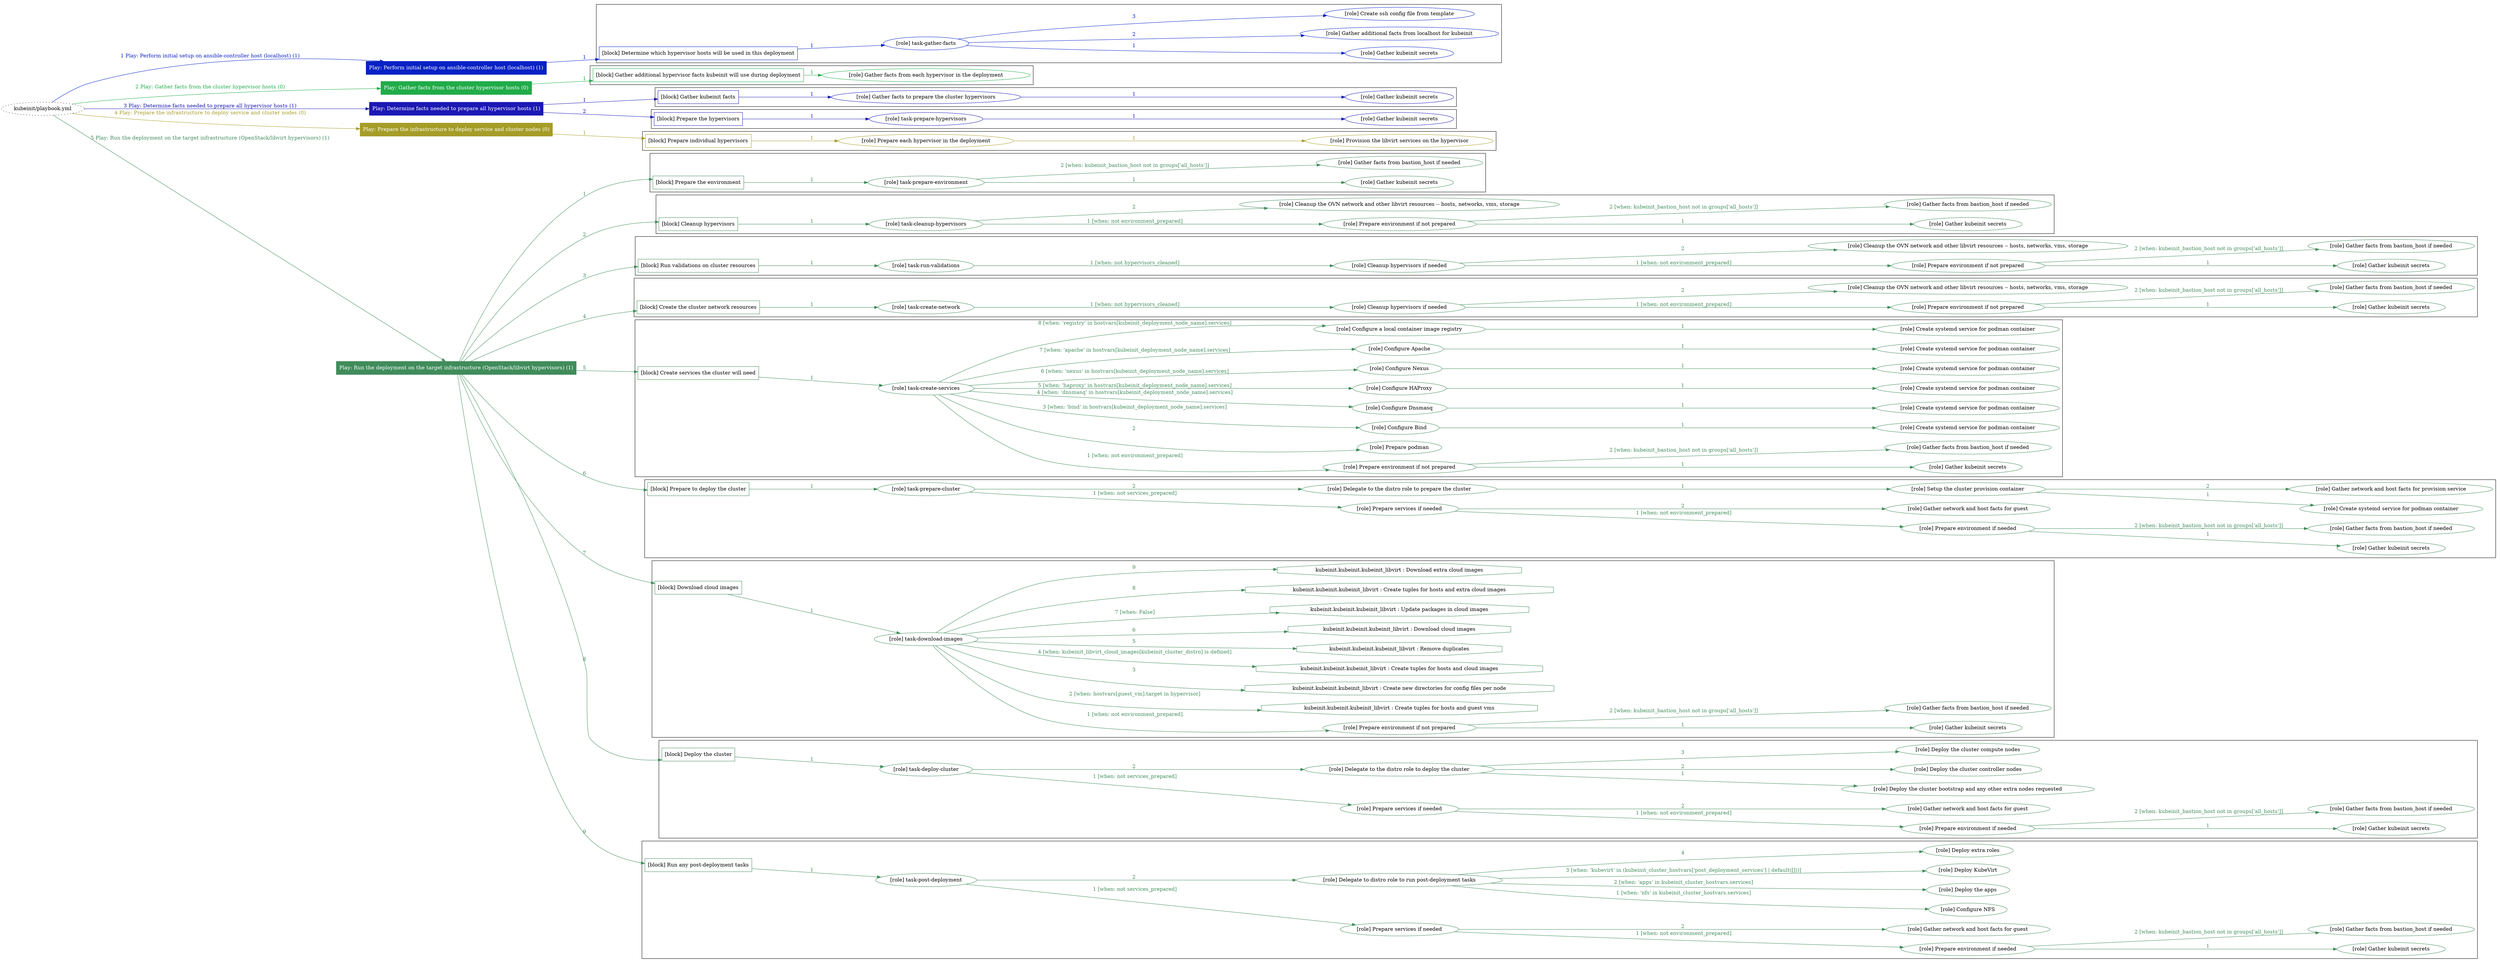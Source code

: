 digraph {
	graph [concentrate=true ordering=in rankdir=LR ratio=fill]
	edge [esep=5 sep=10]
	"kubeinit/playbook.yml" [URL="/home/runner/work/kubeinit/kubeinit/kubeinit/playbook.yml" id=playbook_4847950f style=dotted]
	"kubeinit/playbook.yml" -> play_1b514449 [label="1 Play: Perform initial setup on ansible-controller host (localhost) (1)" color="#0721c5" fontcolor="#0721c5" id=edge_play_1b514449 labeltooltip="1 Play: Perform initial setup on ansible-controller host (localhost) (1)" tooltip="1 Play: Perform initial setup on ansible-controller host (localhost) (1)"]
	subgraph "Play: Perform initial setup on ansible-controller host (localhost) (1)" {
		play_1b514449 [label="Play: Perform initial setup on ansible-controller host (localhost) (1)" URL="/home/runner/work/kubeinit/kubeinit/kubeinit/playbook.yml" color="#0721c5" fontcolor="#ffffff" id=play_1b514449 shape=box style=filled tooltip=localhost]
		play_1b514449 -> block_94277a71 [label=1 color="#0721c5" fontcolor="#0721c5" id=edge_block_94277a71 labeltooltip=1 tooltip=1]
		subgraph cluster_block_94277a71 {
			block_94277a71 [label="[block] Determine which hypervisor hosts will be used in this deployment" URL="/home/runner/work/kubeinit/kubeinit/kubeinit/playbook.yml" color="#0721c5" id=block_94277a71 labeltooltip="Determine which hypervisor hosts will be used in this deployment" shape=box tooltip="Determine which hypervisor hosts will be used in this deployment"]
			block_94277a71 -> role_e77bbbf2 [label="1 " color="#0721c5" fontcolor="#0721c5" id=edge_role_e77bbbf2 labeltooltip="1 " tooltip="1 "]
			subgraph "task-gather-facts" {
				role_e77bbbf2 [label="[role] task-gather-facts" URL="/home/runner/work/kubeinit/kubeinit/kubeinit/playbook.yml" color="#0721c5" id=role_e77bbbf2 tooltip="task-gather-facts"]
				role_e77bbbf2 -> role_53dfa621 [label="1 " color="#0721c5" fontcolor="#0721c5" id=edge_role_53dfa621 labeltooltip="1 " tooltip="1 "]
				subgraph "Gather kubeinit secrets" {
					role_53dfa621 [label="[role] Gather kubeinit secrets" URL="/home/runner/.ansible/collections/ansible_collections/kubeinit/kubeinit/roles/kubeinit_prepare/tasks/build_hypervisors_group.yml" color="#0721c5" id=role_53dfa621 tooltip="Gather kubeinit secrets"]
				}
				role_e77bbbf2 -> role_03dcdb4e [label="2 " color="#0721c5" fontcolor="#0721c5" id=edge_role_03dcdb4e labeltooltip="2 " tooltip="2 "]
				subgraph "Gather additional facts from localhost for kubeinit" {
					role_03dcdb4e [label="[role] Gather additional facts from localhost for kubeinit" URL="/home/runner/.ansible/collections/ansible_collections/kubeinit/kubeinit/roles/kubeinit_prepare/tasks/build_hypervisors_group.yml" color="#0721c5" id=role_03dcdb4e tooltip="Gather additional facts from localhost for kubeinit"]
				}
				role_e77bbbf2 -> role_055cee79 [label="3 " color="#0721c5" fontcolor="#0721c5" id=edge_role_055cee79 labeltooltip="3 " tooltip="3 "]
				subgraph "Create ssh config file from template" {
					role_055cee79 [label="[role] Create ssh config file from template" URL="/home/runner/.ansible/collections/ansible_collections/kubeinit/kubeinit/roles/kubeinit_prepare/tasks/build_hypervisors_group.yml" color="#0721c5" id=role_055cee79 tooltip="Create ssh config file from template"]
				}
			}
		}
	}
	"kubeinit/playbook.yml" -> play_bca71220 [label="2 Play: Gather facts from the cluster hypervisor hosts (0)" color="#20ac49" fontcolor="#20ac49" id=edge_play_bca71220 labeltooltip="2 Play: Gather facts from the cluster hypervisor hosts (0)" tooltip="2 Play: Gather facts from the cluster hypervisor hosts (0)"]
	subgraph "Play: Gather facts from the cluster hypervisor hosts (0)" {
		play_bca71220 [label="Play: Gather facts from the cluster hypervisor hosts (0)" URL="/home/runner/work/kubeinit/kubeinit/kubeinit/playbook.yml" color="#20ac49" fontcolor="#ffffff" id=play_bca71220 shape=box style=filled tooltip="Play: Gather facts from the cluster hypervisor hosts (0)"]
		play_bca71220 -> block_2f821c3a [label=1 color="#20ac49" fontcolor="#20ac49" id=edge_block_2f821c3a labeltooltip=1 tooltip=1]
		subgraph cluster_block_2f821c3a {
			block_2f821c3a [label="[block] Gather additional hypervisor facts kubeinit will use during deployment" URL="/home/runner/work/kubeinit/kubeinit/kubeinit/playbook.yml" color="#20ac49" id=block_2f821c3a labeltooltip="Gather additional hypervisor facts kubeinit will use during deployment" shape=box tooltip="Gather additional hypervisor facts kubeinit will use during deployment"]
			block_2f821c3a -> role_9b3830eb [label="1 " color="#20ac49" fontcolor="#20ac49" id=edge_role_9b3830eb labeltooltip="1 " tooltip="1 "]
			subgraph "Gather facts from each hypervisor in the deployment" {
				role_9b3830eb [label="[role] Gather facts from each hypervisor in the deployment" URL="/home/runner/work/kubeinit/kubeinit/kubeinit/playbook.yml" color="#20ac49" id=role_9b3830eb tooltip="Gather facts from each hypervisor in the deployment"]
			}
		}
	}
	"kubeinit/playbook.yml" -> play_b9cc1751 [label="3 Play: Determine facts needed to prepare all hypervisor hosts (1)" color="#1b18b4" fontcolor="#1b18b4" id=edge_play_b9cc1751 labeltooltip="3 Play: Determine facts needed to prepare all hypervisor hosts (1)" tooltip="3 Play: Determine facts needed to prepare all hypervisor hosts (1)"]
	subgraph "Play: Determine facts needed to prepare all hypervisor hosts (1)" {
		play_b9cc1751 [label="Play: Determine facts needed to prepare all hypervisor hosts (1)" URL="/home/runner/work/kubeinit/kubeinit/kubeinit/playbook.yml" color="#1b18b4" fontcolor="#ffffff" id=play_b9cc1751 shape=box style=filled tooltip=localhost]
		play_b9cc1751 -> block_1ff20d59 [label=1 color="#1b18b4" fontcolor="#1b18b4" id=edge_block_1ff20d59 labeltooltip=1 tooltip=1]
		subgraph cluster_block_1ff20d59 {
			block_1ff20d59 [label="[block] Gather kubeinit facts" URL="/home/runner/work/kubeinit/kubeinit/kubeinit/playbook.yml" color="#1b18b4" id=block_1ff20d59 labeltooltip="Gather kubeinit facts" shape=box tooltip="Gather kubeinit facts"]
			block_1ff20d59 -> role_a9ddca6a [label="1 " color="#1b18b4" fontcolor="#1b18b4" id=edge_role_a9ddca6a labeltooltip="1 " tooltip="1 "]
			subgraph "Gather facts to prepare the cluster hypervisors" {
				role_a9ddca6a [label="[role] Gather facts to prepare the cluster hypervisors" URL="/home/runner/work/kubeinit/kubeinit/kubeinit/playbook.yml" color="#1b18b4" id=role_a9ddca6a tooltip="Gather facts to prepare the cluster hypervisors"]
				role_a9ddca6a -> role_7a9f299b [label="1 " color="#1b18b4" fontcolor="#1b18b4" id=edge_role_7a9f299b labeltooltip="1 " tooltip="1 "]
				subgraph "Gather kubeinit secrets" {
					role_7a9f299b [label="[role] Gather kubeinit secrets" URL="/home/runner/.ansible/collections/ansible_collections/kubeinit/kubeinit/roles/kubeinit_prepare/tasks/gather_kubeinit_facts.yml" color="#1b18b4" id=role_7a9f299b tooltip="Gather kubeinit secrets"]
				}
			}
		}
		play_b9cc1751 -> block_620ea5ed [label=2 color="#1b18b4" fontcolor="#1b18b4" id=edge_block_620ea5ed labeltooltip=2 tooltip=2]
		subgraph cluster_block_620ea5ed {
			block_620ea5ed [label="[block] Prepare the hypervisors" URL="/home/runner/work/kubeinit/kubeinit/kubeinit/playbook.yml" color="#1b18b4" id=block_620ea5ed labeltooltip="Prepare the hypervisors" shape=box tooltip="Prepare the hypervisors"]
			block_620ea5ed -> role_f6b89ace [label="1 " color="#1b18b4" fontcolor="#1b18b4" id=edge_role_f6b89ace labeltooltip="1 " tooltip="1 "]
			subgraph "task-prepare-hypervisors" {
				role_f6b89ace [label="[role] task-prepare-hypervisors" URL="/home/runner/work/kubeinit/kubeinit/kubeinit/playbook.yml" color="#1b18b4" id=role_f6b89ace tooltip="task-prepare-hypervisors"]
				role_f6b89ace -> role_5ccc8109 [label="1 " color="#1b18b4" fontcolor="#1b18b4" id=edge_role_5ccc8109 labeltooltip="1 " tooltip="1 "]
				subgraph "Gather kubeinit secrets" {
					role_5ccc8109 [label="[role] Gather kubeinit secrets" URL="/home/runner/.ansible/collections/ansible_collections/kubeinit/kubeinit/roles/kubeinit_prepare/tasks/gather_kubeinit_facts.yml" color="#1b18b4" id=role_5ccc8109 tooltip="Gather kubeinit secrets"]
				}
			}
		}
	}
	"kubeinit/playbook.yml" -> play_e698c3d1 [label="4 Play: Prepare the infrastructure to deploy service and cluster nodes (0)" color="#a59d27" fontcolor="#a59d27" id=edge_play_e698c3d1 labeltooltip="4 Play: Prepare the infrastructure to deploy service and cluster nodes (0)" tooltip="4 Play: Prepare the infrastructure to deploy service and cluster nodes (0)"]
	subgraph "Play: Prepare the infrastructure to deploy service and cluster nodes (0)" {
		play_e698c3d1 [label="Play: Prepare the infrastructure to deploy service and cluster nodes (0)" URL="/home/runner/work/kubeinit/kubeinit/kubeinit/playbook.yml" color="#a59d27" fontcolor="#ffffff" id=play_e698c3d1 shape=box style=filled tooltip="Play: Prepare the infrastructure to deploy service and cluster nodes (0)"]
		play_e698c3d1 -> block_5ed0dd0b [label=1 color="#a59d27" fontcolor="#a59d27" id=edge_block_5ed0dd0b labeltooltip=1 tooltip=1]
		subgraph cluster_block_5ed0dd0b {
			block_5ed0dd0b [label="[block] Prepare individual hypervisors" URL="/home/runner/work/kubeinit/kubeinit/kubeinit/playbook.yml" color="#a59d27" id=block_5ed0dd0b labeltooltip="Prepare individual hypervisors" shape=box tooltip="Prepare individual hypervisors"]
			block_5ed0dd0b -> role_7254df00 [label="1 " color="#a59d27" fontcolor="#a59d27" id=edge_role_7254df00 labeltooltip="1 " tooltip="1 "]
			subgraph "Prepare each hypervisor in the deployment" {
				role_7254df00 [label="[role] Prepare each hypervisor in the deployment" URL="/home/runner/work/kubeinit/kubeinit/kubeinit/playbook.yml" color="#a59d27" id=role_7254df00 tooltip="Prepare each hypervisor in the deployment"]
				role_7254df00 -> role_ea637df7 [label="1 " color="#a59d27" fontcolor="#a59d27" id=edge_role_ea637df7 labeltooltip="1 " tooltip="1 "]
				subgraph "Provision the libvirt services on the hypervisor" {
					role_ea637df7 [label="[role] Provision the libvirt services on the hypervisor" URL="/home/runner/.ansible/collections/ansible_collections/kubeinit/kubeinit/roles/kubeinit_prepare/tasks/prepare_hypervisor.yml" color="#a59d27" id=role_ea637df7 tooltip="Provision the libvirt services on the hypervisor"]
				}
			}
		}
	}
	"kubeinit/playbook.yml" -> play_0fb18d05 [label="5 Play: Run the deployment on the target infrastructure (OpenStack/libvirt hypervisors) (1)" color="#408c5b" fontcolor="#408c5b" id=edge_play_0fb18d05 labeltooltip="5 Play: Run the deployment on the target infrastructure (OpenStack/libvirt hypervisors) (1)" tooltip="5 Play: Run the deployment on the target infrastructure (OpenStack/libvirt hypervisors) (1)"]
	subgraph "Play: Run the deployment on the target infrastructure (OpenStack/libvirt hypervisors) (1)" {
		play_0fb18d05 [label="Play: Run the deployment on the target infrastructure (OpenStack/libvirt hypervisors) (1)" URL="/home/runner/work/kubeinit/kubeinit/kubeinit/playbook.yml" color="#408c5b" fontcolor="#ffffff" id=play_0fb18d05 shape=box style=filled tooltip=localhost]
		play_0fb18d05 -> block_7843ebe9 [label=1 color="#408c5b" fontcolor="#408c5b" id=edge_block_7843ebe9 labeltooltip=1 tooltip=1]
		subgraph cluster_block_7843ebe9 {
			block_7843ebe9 [label="[block] Prepare the environment" URL="/home/runner/work/kubeinit/kubeinit/kubeinit/playbook.yml" color="#408c5b" id=block_7843ebe9 labeltooltip="Prepare the environment" shape=box tooltip="Prepare the environment"]
			block_7843ebe9 -> role_8a87b444 [label="1 " color="#408c5b" fontcolor="#408c5b" id=edge_role_8a87b444 labeltooltip="1 " tooltip="1 "]
			subgraph "task-prepare-environment" {
				role_8a87b444 [label="[role] task-prepare-environment" URL="/home/runner/work/kubeinit/kubeinit/kubeinit/playbook.yml" color="#408c5b" id=role_8a87b444 tooltip="task-prepare-environment"]
				role_8a87b444 -> role_3021b2c9 [label="1 " color="#408c5b" fontcolor="#408c5b" id=edge_role_3021b2c9 labeltooltip="1 " tooltip="1 "]
				subgraph "Gather kubeinit secrets" {
					role_3021b2c9 [label="[role] Gather kubeinit secrets" URL="/home/runner/.ansible/collections/ansible_collections/kubeinit/kubeinit/roles/kubeinit_prepare/tasks/gather_kubeinit_facts.yml" color="#408c5b" id=role_3021b2c9 tooltip="Gather kubeinit secrets"]
				}
				role_8a87b444 -> role_76ac0d9a [label="2 [when: kubeinit_bastion_host not in groups['all_hosts']]" color="#408c5b" fontcolor="#408c5b" id=edge_role_76ac0d9a labeltooltip="2 [when: kubeinit_bastion_host not in groups['all_hosts']]" tooltip="2 [when: kubeinit_bastion_host not in groups['all_hosts']]"]
				subgraph "Gather facts from bastion_host if needed" {
					role_76ac0d9a [label="[role] Gather facts from bastion_host if needed" URL="/home/runner/.ansible/collections/ansible_collections/kubeinit/kubeinit/roles/kubeinit_prepare/tasks/main.yml" color="#408c5b" id=role_76ac0d9a tooltip="Gather facts from bastion_host if needed"]
				}
			}
		}
		play_0fb18d05 -> block_d2d7e1f5 [label=2 color="#408c5b" fontcolor="#408c5b" id=edge_block_d2d7e1f5 labeltooltip=2 tooltip=2]
		subgraph cluster_block_d2d7e1f5 {
			block_d2d7e1f5 [label="[block] Cleanup hypervisors" URL="/home/runner/work/kubeinit/kubeinit/kubeinit/playbook.yml" color="#408c5b" id=block_d2d7e1f5 labeltooltip="Cleanup hypervisors" shape=box tooltip="Cleanup hypervisors"]
			block_d2d7e1f5 -> role_dfa4d281 [label="1 " color="#408c5b" fontcolor="#408c5b" id=edge_role_dfa4d281 labeltooltip="1 " tooltip="1 "]
			subgraph "task-cleanup-hypervisors" {
				role_dfa4d281 [label="[role] task-cleanup-hypervisors" URL="/home/runner/work/kubeinit/kubeinit/kubeinit/playbook.yml" color="#408c5b" id=role_dfa4d281 tooltip="task-cleanup-hypervisors"]
				role_dfa4d281 -> role_c7fe7e77 [label="1 [when: not environment_prepared]" color="#408c5b" fontcolor="#408c5b" id=edge_role_c7fe7e77 labeltooltip="1 [when: not environment_prepared]" tooltip="1 [when: not environment_prepared]"]
				subgraph "Prepare environment if not prepared" {
					role_c7fe7e77 [label="[role] Prepare environment if not prepared" URL="/home/runner/.ansible/collections/ansible_collections/kubeinit/kubeinit/roles/kubeinit_libvirt/tasks/cleanup_hypervisors.yml" color="#408c5b" id=role_c7fe7e77 tooltip="Prepare environment if not prepared"]
					role_c7fe7e77 -> role_e5419522 [label="1 " color="#408c5b" fontcolor="#408c5b" id=edge_role_e5419522 labeltooltip="1 " tooltip="1 "]
					subgraph "Gather kubeinit secrets" {
						role_e5419522 [label="[role] Gather kubeinit secrets" URL="/home/runner/.ansible/collections/ansible_collections/kubeinit/kubeinit/roles/kubeinit_prepare/tasks/gather_kubeinit_facts.yml" color="#408c5b" id=role_e5419522 tooltip="Gather kubeinit secrets"]
					}
					role_c7fe7e77 -> role_938c8655 [label="2 [when: kubeinit_bastion_host not in groups['all_hosts']]" color="#408c5b" fontcolor="#408c5b" id=edge_role_938c8655 labeltooltip="2 [when: kubeinit_bastion_host not in groups['all_hosts']]" tooltip="2 [when: kubeinit_bastion_host not in groups['all_hosts']]"]
					subgraph "Gather facts from bastion_host if needed" {
						role_938c8655 [label="[role] Gather facts from bastion_host if needed" URL="/home/runner/.ansible/collections/ansible_collections/kubeinit/kubeinit/roles/kubeinit_prepare/tasks/main.yml" color="#408c5b" id=role_938c8655 tooltip="Gather facts from bastion_host if needed"]
					}
				}
				role_dfa4d281 -> role_5eacb10c [label="2 " color="#408c5b" fontcolor="#408c5b" id=edge_role_5eacb10c labeltooltip="2 " tooltip="2 "]
				subgraph "Cleanup the OVN network and other libvirt resources -- hosts, networks, vms, storage" {
					role_5eacb10c [label="[role] Cleanup the OVN network and other libvirt resources -- hosts, networks, vms, storage" URL="/home/runner/.ansible/collections/ansible_collections/kubeinit/kubeinit/roles/kubeinit_libvirt/tasks/cleanup_hypervisors.yml" color="#408c5b" id=role_5eacb10c tooltip="Cleanup the OVN network and other libvirt resources -- hosts, networks, vms, storage"]
				}
			}
		}
		play_0fb18d05 -> block_1d3478f7 [label=3 color="#408c5b" fontcolor="#408c5b" id=edge_block_1d3478f7 labeltooltip=3 tooltip=3]
		subgraph cluster_block_1d3478f7 {
			block_1d3478f7 [label="[block] Run validations on cluster resources" URL="/home/runner/work/kubeinit/kubeinit/kubeinit/playbook.yml" color="#408c5b" id=block_1d3478f7 labeltooltip="Run validations on cluster resources" shape=box tooltip="Run validations on cluster resources"]
			block_1d3478f7 -> role_6ba2a7cf [label="1 " color="#408c5b" fontcolor="#408c5b" id=edge_role_6ba2a7cf labeltooltip="1 " tooltip="1 "]
			subgraph "task-run-validations" {
				role_6ba2a7cf [label="[role] task-run-validations" URL="/home/runner/work/kubeinit/kubeinit/kubeinit/playbook.yml" color="#408c5b" id=role_6ba2a7cf tooltip="task-run-validations"]
				role_6ba2a7cf -> role_162d6cba [label="1 [when: not hypervisors_cleaned]" color="#408c5b" fontcolor="#408c5b" id=edge_role_162d6cba labeltooltip="1 [when: not hypervisors_cleaned]" tooltip="1 [when: not hypervisors_cleaned]"]
				subgraph "Cleanup hypervisors if needed" {
					role_162d6cba [label="[role] Cleanup hypervisors if needed" URL="/home/runner/.ansible/collections/ansible_collections/kubeinit/kubeinit/roles/kubeinit_validations/tasks/main.yml" color="#408c5b" id=role_162d6cba tooltip="Cleanup hypervisors if needed"]
					role_162d6cba -> role_212f1c08 [label="1 [when: not environment_prepared]" color="#408c5b" fontcolor="#408c5b" id=edge_role_212f1c08 labeltooltip="1 [when: not environment_prepared]" tooltip="1 [when: not environment_prepared]"]
					subgraph "Prepare environment if not prepared" {
						role_212f1c08 [label="[role] Prepare environment if not prepared" URL="/home/runner/.ansible/collections/ansible_collections/kubeinit/kubeinit/roles/kubeinit_libvirt/tasks/cleanup_hypervisors.yml" color="#408c5b" id=role_212f1c08 tooltip="Prepare environment if not prepared"]
						role_212f1c08 -> role_f8d7aac8 [label="1 " color="#408c5b" fontcolor="#408c5b" id=edge_role_f8d7aac8 labeltooltip="1 " tooltip="1 "]
						subgraph "Gather kubeinit secrets" {
							role_f8d7aac8 [label="[role] Gather kubeinit secrets" URL="/home/runner/.ansible/collections/ansible_collections/kubeinit/kubeinit/roles/kubeinit_prepare/tasks/gather_kubeinit_facts.yml" color="#408c5b" id=role_f8d7aac8 tooltip="Gather kubeinit secrets"]
						}
						role_212f1c08 -> role_9cae6d30 [label="2 [when: kubeinit_bastion_host not in groups['all_hosts']]" color="#408c5b" fontcolor="#408c5b" id=edge_role_9cae6d30 labeltooltip="2 [when: kubeinit_bastion_host not in groups['all_hosts']]" tooltip="2 [when: kubeinit_bastion_host not in groups['all_hosts']]"]
						subgraph "Gather facts from bastion_host if needed" {
							role_9cae6d30 [label="[role] Gather facts from bastion_host if needed" URL="/home/runner/.ansible/collections/ansible_collections/kubeinit/kubeinit/roles/kubeinit_prepare/tasks/main.yml" color="#408c5b" id=role_9cae6d30 tooltip="Gather facts from bastion_host if needed"]
						}
					}
					role_162d6cba -> role_1854ab60 [label="2 " color="#408c5b" fontcolor="#408c5b" id=edge_role_1854ab60 labeltooltip="2 " tooltip="2 "]
					subgraph "Cleanup the OVN network and other libvirt resources -- hosts, networks, vms, storage" {
						role_1854ab60 [label="[role] Cleanup the OVN network and other libvirt resources -- hosts, networks, vms, storage" URL="/home/runner/.ansible/collections/ansible_collections/kubeinit/kubeinit/roles/kubeinit_libvirt/tasks/cleanup_hypervisors.yml" color="#408c5b" id=role_1854ab60 tooltip="Cleanup the OVN network and other libvirt resources -- hosts, networks, vms, storage"]
					}
				}
			}
		}
		play_0fb18d05 -> block_a2a38477 [label=4 color="#408c5b" fontcolor="#408c5b" id=edge_block_a2a38477 labeltooltip=4 tooltip=4]
		subgraph cluster_block_a2a38477 {
			block_a2a38477 [label="[block] Create the cluster network resources" URL="/home/runner/work/kubeinit/kubeinit/kubeinit/playbook.yml" color="#408c5b" id=block_a2a38477 labeltooltip="Create the cluster network resources" shape=box tooltip="Create the cluster network resources"]
			block_a2a38477 -> role_1d383b3f [label="1 " color="#408c5b" fontcolor="#408c5b" id=edge_role_1d383b3f labeltooltip="1 " tooltip="1 "]
			subgraph "task-create-network" {
				role_1d383b3f [label="[role] task-create-network" URL="/home/runner/work/kubeinit/kubeinit/kubeinit/playbook.yml" color="#408c5b" id=role_1d383b3f tooltip="task-create-network"]
				role_1d383b3f -> role_1df8ee98 [label="1 [when: not hypervisors_cleaned]" color="#408c5b" fontcolor="#408c5b" id=edge_role_1df8ee98 labeltooltip="1 [when: not hypervisors_cleaned]" tooltip="1 [when: not hypervisors_cleaned]"]
				subgraph "Cleanup hypervisors if needed" {
					role_1df8ee98 [label="[role] Cleanup hypervisors if needed" URL="/home/runner/.ansible/collections/ansible_collections/kubeinit/kubeinit/roles/kubeinit_libvirt/tasks/create_network.yml" color="#408c5b" id=role_1df8ee98 tooltip="Cleanup hypervisors if needed"]
					role_1df8ee98 -> role_972c29e6 [label="1 [when: not environment_prepared]" color="#408c5b" fontcolor="#408c5b" id=edge_role_972c29e6 labeltooltip="1 [when: not environment_prepared]" tooltip="1 [when: not environment_prepared]"]
					subgraph "Prepare environment if not prepared" {
						role_972c29e6 [label="[role] Prepare environment if not prepared" URL="/home/runner/.ansible/collections/ansible_collections/kubeinit/kubeinit/roles/kubeinit_libvirt/tasks/cleanup_hypervisors.yml" color="#408c5b" id=role_972c29e6 tooltip="Prepare environment if not prepared"]
						role_972c29e6 -> role_658da9ad [label="1 " color="#408c5b" fontcolor="#408c5b" id=edge_role_658da9ad labeltooltip="1 " tooltip="1 "]
						subgraph "Gather kubeinit secrets" {
							role_658da9ad [label="[role] Gather kubeinit secrets" URL="/home/runner/.ansible/collections/ansible_collections/kubeinit/kubeinit/roles/kubeinit_prepare/tasks/gather_kubeinit_facts.yml" color="#408c5b" id=role_658da9ad tooltip="Gather kubeinit secrets"]
						}
						role_972c29e6 -> role_64531592 [label="2 [when: kubeinit_bastion_host not in groups['all_hosts']]" color="#408c5b" fontcolor="#408c5b" id=edge_role_64531592 labeltooltip="2 [when: kubeinit_bastion_host not in groups['all_hosts']]" tooltip="2 [when: kubeinit_bastion_host not in groups['all_hosts']]"]
						subgraph "Gather facts from bastion_host if needed" {
							role_64531592 [label="[role] Gather facts from bastion_host if needed" URL="/home/runner/.ansible/collections/ansible_collections/kubeinit/kubeinit/roles/kubeinit_prepare/tasks/main.yml" color="#408c5b" id=role_64531592 tooltip="Gather facts from bastion_host if needed"]
						}
					}
					role_1df8ee98 -> role_140ae72c [label="2 " color="#408c5b" fontcolor="#408c5b" id=edge_role_140ae72c labeltooltip="2 " tooltip="2 "]
					subgraph "Cleanup the OVN network and other libvirt resources -- hosts, networks, vms, storage" {
						role_140ae72c [label="[role] Cleanup the OVN network and other libvirt resources -- hosts, networks, vms, storage" URL="/home/runner/.ansible/collections/ansible_collections/kubeinit/kubeinit/roles/kubeinit_libvirt/tasks/cleanup_hypervisors.yml" color="#408c5b" id=role_140ae72c tooltip="Cleanup the OVN network and other libvirt resources -- hosts, networks, vms, storage"]
					}
				}
			}
		}
		play_0fb18d05 -> block_65d77fd0 [label=5 color="#408c5b" fontcolor="#408c5b" id=edge_block_65d77fd0 labeltooltip=5 tooltip=5]
		subgraph cluster_block_65d77fd0 {
			block_65d77fd0 [label="[block] Create services the cluster will need" URL="/home/runner/work/kubeinit/kubeinit/kubeinit/playbook.yml" color="#408c5b" id=block_65d77fd0 labeltooltip="Create services the cluster will need" shape=box tooltip="Create services the cluster will need"]
			block_65d77fd0 -> role_13e2232a [label="1 " color="#408c5b" fontcolor="#408c5b" id=edge_role_13e2232a labeltooltip="1 " tooltip="1 "]
			subgraph "task-create-services" {
				role_13e2232a [label="[role] task-create-services" URL="/home/runner/work/kubeinit/kubeinit/kubeinit/playbook.yml" color="#408c5b" id=role_13e2232a tooltip="task-create-services"]
				role_13e2232a -> role_24cff072 [label="1 [when: not environment_prepared]" color="#408c5b" fontcolor="#408c5b" id=edge_role_24cff072 labeltooltip="1 [when: not environment_prepared]" tooltip="1 [when: not environment_prepared]"]
				subgraph "Prepare environment if not prepared" {
					role_24cff072 [label="[role] Prepare environment if not prepared" URL="/home/runner/.ansible/collections/ansible_collections/kubeinit/kubeinit/roles/kubeinit_services/tasks/main.yml" color="#408c5b" id=role_24cff072 tooltip="Prepare environment if not prepared"]
					role_24cff072 -> role_a25aaf5b [label="1 " color="#408c5b" fontcolor="#408c5b" id=edge_role_a25aaf5b labeltooltip="1 " tooltip="1 "]
					subgraph "Gather kubeinit secrets" {
						role_a25aaf5b [label="[role] Gather kubeinit secrets" URL="/home/runner/.ansible/collections/ansible_collections/kubeinit/kubeinit/roles/kubeinit_prepare/tasks/gather_kubeinit_facts.yml" color="#408c5b" id=role_a25aaf5b tooltip="Gather kubeinit secrets"]
					}
					role_24cff072 -> role_0b27ddbc [label="2 [when: kubeinit_bastion_host not in groups['all_hosts']]" color="#408c5b" fontcolor="#408c5b" id=edge_role_0b27ddbc labeltooltip="2 [when: kubeinit_bastion_host not in groups['all_hosts']]" tooltip="2 [when: kubeinit_bastion_host not in groups['all_hosts']]"]
					subgraph "Gather facts from bastion_host if needed" {
						role_0b27ddbc [label="[role] Gather facts from bastion_host if needed" URL="/home/runner/.ansible/collections/ansible_collections/kubeinit/kubeinit/roles/kubeinit_prepare/tasks/main.yml" color="#408c5b" id=role_0b27ddbc tooltip="Gather facts from bastion_host if needed"]
					}
				}
				role_13e2232a -> role_2c004cb9 [label="2 " color="#408c5b" fontcolor="#408c5b" id=edge_role_2c004cb9 labeltooltip="2 " tooltip="2 "]
				subgraph "Prepare podman" {
					role_2c004cb9 [label="[role] Prepare podman" URL="/home/runner/.ansible/collections/ansible_collections/kubeinit/kubeinit/roles/kubeinit_services/tasks/00_create_service_pod.yml" color="#408c5b" id=role_2c004cb9 tooltip="Prepare podman"]
				}
				role_13e2232a -> role_e5c1c3b1 [label="3 [when: 'bind' in hostvars[kubeinit_deployment_node_name].services]" color="#408c5b" fontcolor="#408c5b" id=edge_role_e5c1c3b1 labeltooltip="3 [when: 'bind' in hostvars[kubeinit_deployment_node_name].services]" tooltip="3 [when: 'bind' in hostvars[kubeinit_deployment_node_name].services]"]
				subgraph "Configure Bind" {
					role_e5c1c3b1 [label="[role] Configure Bind" URL="/home/runner/.ansible/collections/ansible_collections/kubeinit/kubeinit/roles/kubeinit_services/tasks/start_services_containers.yml" color="#408c5b" id=role_e5c1c3b1 tooltip="Configure Bind"]
					role_e5c1c3b1 -> role_5532afe2 [label="1 " color="#408c5b" fontcolor="#408c5b" id=edge_role_5532afe2 labeltooltip="1 " tooltip="1 "]
					subgraph "Create systemd service for podman container" {
						role_5532afe2 [label="[role] Create systemd service for podman container" URL="/home/runner/.ansible/collections/ansible_collections/kubeinit/kubeinit/roles/kubeinit_bind/tasks/main.yml" color="#408c5b" id=role_5532afe2 tooltip="Create systemd service for podman container"]
					}
				}
				role_13e2232a -> role_5f03347c [label="4 [when: 'dnsmasq' in hostvars[kubeinit_deployment_node_name].services]" color="#408c5b" fontcolor="#408c5b" id=edge_role_5f03347c labeltooltip="4 [when: 'dnsmasq' in hostvars[kubeinit_deployment_node_name].services]" tooltip="4 [when: 'dnsmasq' in hostvars[kubeinit_deployment_node_name].services]"]
				subgraph "Configure Dnsmasq" {
					role_5f03347c [label="[role] Configure Dnsmasq" URL="/home/runner/.ansible/collections/ansible_collections/kubeinit/kubeinit/roles/kubeinit_services/tasks/start_services_containers.yml" color="#408c5b" id=role_5f03347c tooltip="Configure Dnsmasq"]
					role_5f03347c -> role_2c005a23 [label="1 " color="#408c5b" fontcolor="#408c5b" id=edge_role_2c005a23 labeltooltip="1 " tooltip="1 "]
					subgraph "Create systemd service for podman container" {
						role_2c005a23 [label="[role] Create systemd service for podman container" URL="/home/runner/.ansible/collections/ansible_collections/kubeinit/kubeinit/roles/kubeinit_dnsmasq/tasks/main.yml" color="#408c5b" id=role_2c005a23 tooltip="Create systemd service for podman container"]
					}
				}
				role_13e2232a -> role_bb1ff787 [label="5 [when: 'haproxy' in hostvars[kubeinit_deployment_node_name].services]" color="#408c5b" fontcolor="#408c5b" id=edge_role_bb1ff787 labeltooltip="5 [when: 'haproxy' in hostvars[kubeinit_deployment_node_name].services]" tooltip="5 [when: 'haproxy' in hostvars[kubeinit_deployment_node_name].services]"]
				subgraph "Configure HAProxy" {
					role_bb1ff787 [label="[role] Configure HAProxy" URL="/home/runner/.ansible/collections/ansible_collections/kubeinit/kubeinit/roles/kubeinit_services/tasks/start_services_containers.yml" color="#408c5b" id=role_bb1ff787 tooltip="Configure HAProxy"]
					role_bb1ff787 -> role_04531746 [label="1 " color="#408c5b" fontcolor="#408c5b" id=edge_role_04531746 labeltooltip="1 " tooltip="1 "]
					subgraph "Create systemd service for podman container" {
						role_04531746 [label="[role] Create systemd service for podman container" URL="/home/runner/.ansible/collections/ansible_collections/kubeinit/kubeinit/roles/kubeinit_haproxy/tasks/main.yml" color="#408c5b" id=role_04531746 tooltip="Create systemd service for podman container"]
					}
				}
				role_13e2232a -> role_a1c1642e [label="6 [when: 'nexus' in hostvars[kubeinit_deployment_node_name].services]" color="#408c5b" fontcolor="#408c5b" id=edge_role_a1c1642e labeltooltip="6 [when: 'nexus' in hostvars[kubeinit_deployment_node_name].services]" tooltip="6 [when: 'nexus' in hostvars[kubeinit_deployment_node_name].services]"]
				subgraph "Configure Nexus" {
					role_a1c1642e [label="[role] Configure Nexus" URL="/home/runner/.ansible/collections/ansible_collections/kubeinit/kubeinit/roles/kubeinit_services/tasks/start_services_containers.yml" color="#408c5b" id=role_a1c1642e tooltip="Configure Nexus"]
					role_a1c1642e -> role_169afe7f [label="1 " color="#408c5b" fontcolor="#408c5b" id=edge_role_169afe7f labeltooltip="1 " tooltip="1 "]
					subgraph "Create systemd service for podman container" {
						role_169afe7f [label="[role] Create systemd service for podman container" URL="/home/runner/.ansible/collections/ansible_collections/kubeinit/kubeinit/roles/kubeinit_nexus/tasks/main.yml" color="#408c5b" id=role_169afe7f tooltip="Create systemd service for podman container"]
					}
				}
				role_13e2232a -> role_f0fc5358 [label="7 [when: 'apache' in hostvars[kubeinit_deployment_node_name].services]" color="#408c5b" fontcolor="#408c5b" id=edge_role_f0fc5358 labeltooltip="7 [when: 'apache' in hostvars[kubeinit_deployment_node_name].services]" tooltip="7 [when: 'apache' in hostvars[kubeinit_deployment_node_name].services]"]
				subgraph "Configure Apache" {
					role_f0fc5358 [label="[role] Configure Apache" URL="/home/runner/.ansible/collections/ansible_collections/kubeinit/kubeinit/roles/kubeinit_services/tasks/start_services_containers.yml" color="#408c5b" id=role_f0fc5358 tooltip="Configure Apache"]
					role_f0fc5358 -> role_f4ac7d96 [label="1 " color="#408c5b" fontcolor="#408c5b" id=edge_role_f4ac7d96 labeltooltip="1 " tooltip="1 "]
					subgraph "Create systemd service for podman container" {
						role_f4ac7d96 [label="[role] Create systemd service for podman container" URL="/home/runner/.ansible/collections/ansible_collections/kubeinit/kubeinit/roles/kubeinit_apache/tasks/main.yml" color="#408c5b" id=role_f4ac7d96 tooltip="Create systemd service for podman container"]
					}
				}
				role_13e2232a -> role_fdb2468c [label="8 [when: 'registry' in hostvars[kubeinit_deployment_node_name].services]" color="#408c5b" fontcolor="#408c5b" id=edge_role_fdb2468c labeltooltip="8 [when: 'registry' in hostvars[kubeinit_deployment_node_name].services]" tooltip="8 [when: 'registry' in hostvars[kubeinit_deployment_node_name].services]"]
				subgraph "Configure a local container image registry" {
					role_fdb2468c [label="[role] Configure a local container image registry" URL="/home/runner/.ansible/collections/ansible_collections/kubeinit/kubeinit/roles/kubeinit_services/tasks/start_services_containers.yml" color="#408c5b" id=role_fdb2468c tooltip="Configure a local container image registry"]
					role_fdb2468c -> role_70ed21bd [label="1 " color="#408c5b" fontcolor="#408c5b" id=edge_role_70ed21bd labeltooltip="1 " tooltip="1 "]
					subgraph "Create systemd service for podman container" {
						role_70ed21bd [label="[role] Create systemd service for podman container" URL="/home/runner/.ansible/collections/ansible_collections/kubeinit/kubeinit/roles/kubeinit_registry/tasks/main.yml" color="#408c5b" id=role_70ed21bd tooltip="Create systemd service for podman container"]
					}
				}
			}
		}
		play_0fb18d05 -> block_6f965998 [label=6 color="#408c5b" fontcolor="#408c5b" id=edge_block_6f965998 labeltooltip=6 tooltip=6]
		subgraph cluster_block_6f965998 {
			block_6f965998 [label="[block] Prepare to deploy the cluster" URL="/home/runner/work/kubeinit/kubeinit/kubeinit/playbook.yml" color="#408c5b" id=block_6f965998 labeltooltip="Prepare to deploy the cluster" shape=box tooltip="Prepare to deploy the cluster"]
			block_6f965998 -> role_c2b9e087 [label="1 " color="#408c5b" fontcolor="#408c5b" id=edge_role_c2b9e087 labeltooltip="1 " tooltip="1 "]
			subgraph "task-prepare-cluster" {
				role_c2b9e087 [label="[role] task-prepare-cluster" URL="/home/runner/work/kubeinit/kubeinit/kubeinit/playbook.yml" color="#408c5b" id=role_c2b9e087 tooltip="task-prepare-cluster"]
				role_c2b9e087 -> role_be32d803 [label="1 [when: not services_prepared]" color="#408c5b" fontcolor="#408c5b" id=edge_role_be32d803 labeltooltip="1 [when: not services_prepared]" tooltip="1 [when: not services_prepared]"]
				subgraph "Prepare services if needed" {
					role_be32d803 [label="[role] Prepare services if needed" URL="/home/runner/.ansible/collections/ansible_collections/kubeinit/kubeinit/roles/kubeinit_prepare/tasks/prepare_cluster.yml" color="#408c5b" id=role_be32d803 tooltip="Prepare services if needed"]
					role_be32d803 -> role_e6c30830 [label="1 [when: not environment_prepared]" color="#408c5b" fontcolor="#408c5b" id=edge_role_e6c30830 labeltooltip="1 [when: not environment_prepared]" tooltip="1 [when: not environment_prepared]"]
					subgraph "Prepare environment if needed" {
						role_e6c30830 [label="[role] Prepare environment if needed" URL="/home/runner/.ansible/collections/ansible_collections/kubeinit/kubeinit/roles/kubeinit_services/tasks/prepare_services.yml" color="#408c5b" id=role_e6c30830 tooltip="Prepare environment if needed"]
						role_e6c30830 -> role_a41c744f [label="1 " color="#408c5b" fontcolor="#408c5b" id=edge_role_a41c744f labeltooltip="1 " tooltip="1 "]
						subgraph "Gather kubeinit secrets" {
							role_a41c744f [label="[role] Gather kubeinit secrets" URL="/home/runner/.ansible/collections/ansible_collections/kubeinit/kubeinit/roles/kubeinit_prepare/tasks/gather_kubeinit_facts.yml" color="#408c5b" id=role_a41c744f tooltip="Gather kubeinit secrets"]
						}
						role_e6c30830 -> role_27c0f004 [label="2 [when: kubeinit_bastion_host not in groups['all_hosts']]" color="#408c5b" fontcolor="#408c5b" id=edge_role_27c0f004 labeltooltip="2 [when: kubeinit_bastion_host not in groups['all_hosts']]" tooltip="2 [when: kubeinit_bastion_host not in groups['all_hosts']]"]
						subgraph "Gather facts from bastion_host if needed" {
							role_27c0f004 [label="[role] Gather facts from bastion_host if needed" URL="/home/runner/.ansible/collections/ansible_collections/kubeinit/kubeinit/roles/kubeinit_prepare/tasks/main.yml" color="#408c5b" id=role_27c0f004 tooltip="Gather facts from bastion_host if needed"]
						}
					}
					role_be32d803 -> role_fcb8fe61 [label="2 " color="#408c5b" fontcolor="#408c5b" id=edge_role_fcb8fe61 labeltooltip="2 " tooltip="2 "]
					subgraph "Gather network and host facts for guest" {
						role_fcb8fe61 [label="[role] Gather network and host facts for guest" URL="/home/runner/.ansible/collections/ansible_collections/kubeinit/kubeinit/roles/kubeinit_services/tasks/prepare_services.yml" color="#408c5b" id=role_fcb8fe61 tooltip="Gather network and host facts for guest"]
					}
				}
				role_c2b9e087 -> role_9e93dec8 [label="2 " color="#408c5b" fontcolor="#408c5b" id=edge_role_9e93dec8 labeltooltip="2 " tooltip="2 "]
				subgraph "Delegate to the distro role to prepare the cluster" {
					role_9e93dec8 [label="[role] Delegate to the distro role to prepare the cluster" URL="/home/runner/.ansible/collections/ansible_collections/kubeinit/kubeinit/roles/kubeinit_prepare/tasks/prepare_cluster.yml" color="#408c5b" id=role_9e93dec8 tooltip="Delegate to the distro role to prepare the cluster"]
					role_9e93dec8 -> role_edd3a62b [label="1 " color="#408c5b" fontcolor="#408c5b" id=edge_role_edd3a62b labeltooltip="1 " tooltip="1 "]
					subgraph "Setup the cluster provision container" {
						role_edd3a62b [label="[role] Setup the cluster provision container" URL="/home/runner/.ansible/collections/ansible_collections/kubeinit/kubeinit/roles/kubeinit_openshift/tasks/prepare_cluster.yml" color="#408c5b" id=role_edd3a62b tooltip="Setup the cluster provision container"]
						role_edd3a62b -> role_2b79f26e [label="1 " color="#408c5b" fontcolor="#408c5b" id=edge_role_2b79f26e labeltooltip="1 " tooltip="1 "]
						subgraph "Create systemd service for podman container" {
							role_2b79f26e [label="[role] Create systemd service for podman container" URL="/home/runner/.ansible/collections/ansible_collections/kubeinit/kubeinit/roles/kubeinit_services/tasks/create_provision_container.yml" color="#408c5b" id=role_2b79f26e tooltip="Create systemd service for podman container"]
						}
						role_edd3a62b -> role_49d0d81d [label="2 " color="#408c5b" fontcolor="#408c5b" id=edge_role_49d0d81d labeltooltip="2 " tooltip="2 "]
						subgraph "Gather network and host facts for provision service" {
							role_49d0d81d [label="[role] Gather network and host facts for provision service" URL="/home/runner/.ansible/collections/ansible_collections/kubeinit/kubeinit/roles/kubeinit_services/tasks/create_provision_container.yml" color="#408c5b" id=role_49d0d81d tooltip="Gather network and host facts for provision service"]
						}
					}
				}
			}
		}
		play_0fb18d05 -> block_84230ce4 [label=7 color="#408c5b" fontcolor="#408c5b" id=edge_block_84230ce4 labeltooltip=7 tooltip=7]
		subgraph cluster_block_84230ce4 {
			block_84230ce4 [label="[block] Download cloud images" URL="/home/runner/work/kubeinit/kubeinit/kubeinit/playbook.yml" color="#408c5b" id=block_84230ce4 labeltooltip="Download cloud images" shape=box tooltip="Download cloud images"]
			block_84230ce4 -> role_f211d998 [label="1 " color="#408c5b" fontcolor="#408c5b" id=edge_role_f211d998 labeltooltip="1 " tooltip="1 "]
			subgraph "task-download-images" {
				role_f211d998 [label="[role] task-download-images" URL="/home/runner/work/kubeinit/kubeinit/kubeinit/playbook.yml" color="#408c5b" id=role_f211d998 tooltip="task-download-images"]
				role_f211d998 -> role_5762f4a6 [label="1 [when: not environment_prepared]" color="#408c5b" fontcolor="#408c5b" id=edge_role_5762f4a6 labeltooltip="1 [when: not environment_prepared]" tooltip="1 [when: not environment_prepared]"]
				subgraph "Prepare environment if not prepared" {
					role_5762f4a6 [label="[role] Prepare environment if not prepared" URL="/home/runner/.ansible/collections/ansible_collections/kubeinit/kubeinit/roles/kubeinit_libvirt/tasks/download_cloud_images.yml" color="#408c5b" id=role_5762f4a6 tooltip="Prepare environment if not prepared"]
					role_5762f4a6 -> role_c569ed4b [label="1 " color="#408c5b" fontcolor="#408c5b" id=edge_role_c569ed4b labeltooltip="1 " tooltip="1 "]
					subgraph "Gather kubeinit secrets" {
						role_c569ed4b [label="[role] Gather kubeinit secrets" URL="/home/runner/.ansible/collections/ansible_collections/kubeinit/kubeinit/roles/kubeinit_prepare/tasks/gather_kubeinit_facts.yml" color="#408c5b" id=role_c569ed4b tooltip="Gather kubeinit secrets"]
					}
					role_5762f4a6 -> role_4a8a152d [label="2 [when: kubeinit_bastion_host not in groups['all_hosts']]" color="#408c5b" fontcolor="#408c5b" id=edge_role_4a8a152d labeltooltip="2 [when: kubeinit_bastion_host not in groups['all_hosts']]" tooltip="2 [when: kubeinit_bastion_host not in groups['all_hosts']]"]
					subgraph "Gather facts from bastion_host if needed" {
						role_4a8a152d [label="[role] Gather facts from bastion_host if needed" URL="/home/runner/.ansible/collections/ansible_collections/kubeinit/kubeinit/roles/kubeinit_prepare/tasks/main.yml" color="#408c5b" id=role_4a8a152d tooltip="Gather facts from bastion_host if needed"]
					}
				}
				task_7c50020d [label="kubeinit.kubeinit.kubeinit_libvirt : Create tuples for hosts and guest vms" URL="/home/runner/.ansible/collections/ansible_collections/kubeinit/kubeinit/roles/kubeinit_libvirt/tasks/download_cloud_images.yml" color="#408c5b" id=task_7c50020d shape=octagon tooltip="kubeinit.kubeinit.kubeinit_libvirt : Create tuples for hosts and guest vms"]
				role_f211d998 -> task_7c50020d [label="2 [when: hostvars[guest_vm].target in hypervisor]" color="#408c5b" fontcolor="#408c5b" id=edge_task_7c50020d labeltooltip="2 [when: hostvars[guest_vm].target in hypervisor]" tooltip="2 [when: hostvars[guest_vm].target in hypervisor]"]
				task_762a46cc [label="kubeinit.kubeinit.kubeinit_libvirt : Create new directories for config files per node" URL="/home/runner/.ansible/collections/ansible_collections/kubeinit/kubeinit/roles/kubeinit_libvirt/tasks/download_cloud_images.yml" color="#408c5b" id=task_762a46cc shape=octagon tooltip="kubeinit.kubeinit.kubeinit_libvirt : Create new directories for config files per node"]
				role_f211d998 -> task_762a46cc [label="3 " color="#408c5b" fontcolor="#408c5b" id=edge_task_762a46cc labeltooltip="3 " tooltip="3 "]
				task_4a61f1c4 [label="kubeinit.kubeinit.kubeinit_libvirt : Create tuples for hosts and cloud images" URL="/home/runner/.ansible/collections/ansible_collections/kubeinit/kubeinit/roles/kubeinit_libvirt/tasks/download_cloud_images.yml" color="#408c5b" id=task_4a61f1c4 shape=octagon tooltip="kubeinit.kubeinit.kubeinit_libvirt : Create tuples for hosts and cloud images"]
				role_f211d998 -> task_4a61f1c4 [label="4 [when: kubeinit_libvirt_cloud_images[kubeinit_cluster_distro] is defined]" color="#408c5b" fontcolor="#408c5b" id=edge_task_4a61f1c4 labeltooltip="4 [when: kubeinit_libvirt_cloud_images[kubeinit_cluster_distro] is defined]" tooltip="4 [when: kubeinit_libvirt_cloud_images[kubeinit_cluster_distro] is defined]"]
				task_00979846 [label="kubeinit.kubeinit.kubeinit_libvirt : Remove duplicates" URL="/home/runner/.ansible/collections/ansible_collections/kubeinit/kubeinit/roles/kubeinit_libvirt/tasks/download_cloud_images.yml" color="#408c5b" id=task_00979846 shape=octagon tooltip="kubeinit.kubeinit.kubeinit_libvirt : Remove duplicates"]
				role_f211d998 -> task_00979846 [label="5 " color="#408c5b" fontcolor="#408c5b" id=edge_task_00979846 labeltooltip="5 " tooltip="5 "]
				task_6ed6bb64 [label="kubeinit.kubeinit.kubeinit_libvirt : Download cloud images" URL="/home/runner/.ansible/collections/ansible_collections/kubeinit/kubeinit/roles/kubeinit_libvirt/tasks/download_cloud_images.yml" color="#408c5b" id=task_6ed6bb64 shape=octagon tooltip="kubeinit.kubeinit.kubeinit_libvirt : Download cloud images"]
				role_f211d998 -> task_6ed6bb64 [label="6 " color="#408c5b" fontcolor="#408c5b" id=edge_task_6ed6bb64 labeltooltip="6 " tooltip="6 "]
				task_8d93c5f2 [label="kubeinit.kubeinit.kubeinit_libvirt : Update packages in cloud images" URL="/home/runner/.ansible/collections/ansible_collections/kubeinit/kubeinit/roles/kubeinit_libvirt/tasks/download_cloud_images.yml" color="#408c5b" id=task_8d93c5f2 shape=octagon tooltip="kubeinit.kubeinit.kubeinit_libvirt : Update packages in cloud images"]
				role_f211d998 -> task_8d93c5f2 [label="7 [when: False]" color="#408c5b" fontcolor="#408c5b" id=edge_task_8d93c5f2 labeltooltip="7 [when: False]" tooltip="7 [when: False]"]
				task_326fb269 [label="kubeinit.kubeinit.kubeinit_libvirt : Create tuples for hosts and extra cloud images" URL="/home/runner/.ansible/collections/ansible_collections/kubeinit/kubeinit/roles/kubeinit_libvirt/tasks/download_cloud_images.yml" color="#408c5b" id=task_326fb269 shape=octagon tooltip="kubeinit.kubeinit.kubeinit_libvirt : Create tuples for hosts and extra cloud images"]
				role_f211d998 -> task_326fb269 [label="8 " color="#408c5b" fontcolor="#408c5b" id=edge_task_326fb269 labeltooltip="8 " tooltip="8 "]
				task_772f3fff [label="kubeinit.kubeinit.kubeinit_libvirt : Download extra cloud images" URL="/home/runner/.ansible/collections/ansible_collections/kubeinit/kubeinit/roles/kubeinit_libvirt/tasks/download_cloud_images.yml" color="#408c5b" id=task_772f3fff shape=octagon tooltip="kubeinit.kubeinit.kubeinit_libvirt : Download extra cloud images"]
				role_f211d998 -> task_772f3fff [label="9 " color="#408c5b" fontcolor="#408c5b" id=edge_task_772f3fff labeltooltip="9 " tooltip="9 "]
			}
		}
		play_0fb18d05 -> block_2b04a72c [label=8 color="#408c5b" fontcolor="#408c5b" id=edge_block_2b04a72c labeltooltip=8 tooltip=8]
		subgraph cluster_block_2b04a72c {
			block_2b04a72c [label="[block] Deploy the cluster" URL="/home/runner/work/kubeinit/kubeinit/kubeinit/playbook.yml" color="#408c5b" id=block_2b04a72c labeltooltip="Deploy the cluster" shape=box tooltip="Deploy the cluster"]
			block_2b04a72c -> role_9ab89d67 [label="1 " color="#408c5b" fontcolor="#408c5b" id=edge_role_9ab89d67 labeltooltip="1 " tooltip="1 "]
			subgraph "task-deploy-cluster" {
				role_9ab89d67 [label="[role] task-deploy-cluster" URL="/home/runner/work/kubeinit/kubeinit/kubeinit/playbook.yml" color="#408c5b" id=role_9ab89d67 tooltip="task-deploy-cluster"]
				role_9ab89d67 -> role_04072995 [label="1 [when: not services_prepared]" color="#408c5b" fontcolor="#408c5b" id=edge_role_04072995 labeltooltip="1 [when: not services_prepared]" tooltip="1 [when: not services_prepared]"]
				subgraph "Prepare services if needed" {
					role_04072995 [label="[role] Prepare services if needed" URL="/home/runner/.ansible/collections/ansible_collections/kubeinit/kubeinit/roles/kubeinit_prepare/tasks/deploy_cluster.yml" color="#408c5b" id=role_04072995 tooltip="Prepare services if needed"]
					role_04072995 -> role_47e4411b [label="1 [when: not environment_prepared]" color="#408c5b" fontcolor="#408c5b" id=edge_role_47e4411b labeltooltip="1 [when: not environment_prepared]" tooltip="1 [when: not environment_prepared]"]
					subgraph "Prepare environment if needed" {
						role_47e4411b [label="[role] Prepare environment if needed" URL="/home/runner/.ansible/collections/ansible_collections/kubeinit/kubeinit/roles/kubeinit_services/tasks/prepare_services.yml" color="#408c5b" id=role_47e4411b tooltip="Prepare environment if needed"]
						role_47e4411b -> role_d43d06c8 [label="1 " color="#408c5b" fontcolor="#408c5b" id=edge_role_d43d06c8 labeltooltip="1 " tooltip="1 "]
						subgraph "Gather kubeinit secrets" {
							role_d43d06c8 [label="[role] Gather kubeinit secrets" URL="/home/runner/.ansible/collections/ansible_collections/kubeinit/kubeinit/roles/kubeinit_prepare/tasks/gather_kubeinit_facts.yml" color="#408c5b" id=role_d43d06c8 tooltip="Gather kubeinit secrets"]
						}
						role_47e4411b -> role_f0556303 [label="2 [when: kubeinit_bastion_host not in groups['all_hosts']]" color="#408c5b" fontcolor="#408c5b" id=edge_role_f0556303 labeltooltip="2 [when: kubeinit_bastion_host not in groups['all_hosts']]" tooltip="2 [when: kubeinit_bastion_host not in groups['all_hosts']]"]
						subgraph "Gather facts from bastion_host if needed" {
							role_f0556303 [label="[role] Gather facts from bastion_host if needed" URL="/home/runner/.ansible/collections/ansible_collections/kubeinit/kubeinit/roles/kubeinit_prepare/tasks/main.yml" color="#408c5b" id=role_f0556303 tooltip="Gather facts from bastion_host if needed"]
						}
					}
					role_04072995 -> role_db31b9e3 [label="2 " color="#408c5b" fontcolor="#408c5b" id=edge_role_db31b9e3 labeltooltip="2 " tooltip="2 "]
					subgraph "Gather network and host facts for guest" {
						role_db31b9e3 [label="[role] Gather network and host facts for guest" URL="/home/runner/.ansible/collections/ansible_collections/kubeinit/kubeinit/roles/kubeinit_services/tasks/prepare_services.yml" color="#408c5b" id=role_db31b9e3 tooltip="Gather network and host facts for guest"]
					}
				}
				role_9ab89d67 -> role_8a72c748 [label="2 " color="#408c5b" fontcolor="#408c5b" id=edge_role_8a72c748 labeltooltip="2 " tooltip="2 "]
				subgraph "Delegate to the distro role to deploy the cluster" {
					role_8a72c748 [label="[role] Delegate to the distro role to deploy the cluster" URL="/home/runner/.ansible/collections/ansible_collections/kubeinit/kubeinit/roles/kubeinit_prepare/tasks/deploy_cluster.yml" color="#408c5b" id=role_8a72c748 tooltip="Delegate to the distro role to deploy the cluster"]
					role_8a72c748 -> role_74003cea [label="1 " color="#408c5b" fontcolor="#408c5b" id=edge_role_74003cea labeltooltip="1 " tooltip="1 "]
					subgraph "Deploy the cluster bootstrap and any other extra nodes requested" {
						role_74003cea [label="[role] Deploy the cluster bootstrap and any other extra nodes requested" URL="/home/runner/.ansible/collections/ansible_collections/kubeinit/kubeinit/roles/kubeinit_openshift/tasks/main.yml" color="#408c5b" id=role_74003cea tooltip="Deploy the cluster bootstrap and any other extra nodes requested"]
					}
					role_8a72c748 -> role_4de3649e [label="2 " color="#408c5b" fontcolor="#408c5b" id=edge_role_4de3649e labeltooltip="2 " tooltip="2 "]
					subgraph "Deploy the cluster controller nodes" {
						role_4de3649e [label="[role] Deploy the cluster controller nodes" URL="/home/runner/.ansible/collections/ansible_collections/kubeinit/kubeinit/roles/kubeinit_openshift/tasks/main.yml" color="#408c5b" id=role_4de3649e tooltip="Deploy the cluster controller nodes"]
					}
					role_8a72c748 -> role_22092f04 [label="3 " color="#408c5b" fontcolor="#408c5b" id=edge_role_22092f04 labeltooltip="3 " tooltip="3 "]
					subgraph "Deploy the cluster compute nodes" {
						role_22092f04 [label="[role] Deploy the cluster compute nodes" URL="/home/runner/.ansible/collections/ansible_collections/kubeinit/kubeinit/roles/kubeinit_openshift/tasks/main.yml" color="#408c5b" id=role_22092f04 tooltip="Deploy the cluster compute nodes"]
					}
				}
			}
		}
		play_0fb18d05 -> block_459eefa7 [label=9 color="#408c5b" fontcolor="#408c5b" id=edge_block_459eefa7 labeltooltip=9 tooltip=9]
		subgraph cluster_block_459eefa7 {
			block_459eefa7 [label="[block] Run any post-deployment tasks" URL="/home/runner/work/kubeinit/kubeinit/kubeinit/playbook.yml" color="#408c5b" id=block_459eefa7 labeltooltip="Run any post-deployment tasks" shape=box tooltip="Run any post-deployment tasks"]
			block_459eefa7 -> role_81941ab9 [label="1 " color="#408c5b" fontcolor="#408c5b" id=edge_role_81941ab9 labeltooltip="1 " tooltip="1 "]
			subgraph "task-post-deployment" {
				role_81941ab9 [label="[role] task-post-deployment" URL="/home/runner/work/kubeinit/kubeinit/kubeinit/playbook.yml" color="#408c5b" id=role_81941ab9 tooltip="task-post-deployment"]
				role_81941ab9 -> role_fa4ea790 [label="1 [when: not services_prepared]" color="#408c5b" fontcolor="#408c5b" id=edge_role_fa4ea790 labeltooltip="1 [when: not services_prepared]" tooltip="1 [when: not services_prepared]"]
				subgraph "Prepare services if needed" {
					role_fa4ea790 [label="[role] Prepare services if needed" URL="/home/runner/.ansible/collections/ansible_collections/kubeinit/kubeinit/roles/kubeinit_prepare/tasks/post_deployment.yml" color="#408c5b" id=role_fa4ea790 tooltip="Prepare services if needed"]
					role_fa4ea790 -> role_15c28566 [label="1 [when: not environment_prepared]" color="#408c5b" fontcolor="#408c5b" id=edge_role_15c28566 labeltooltip="1 [when: not environment_prepared]" tooltip="1 [when: not environment_prepared]"]
					subgraph "Prepare environment if needed" {
						role_15c28566 [label="[role] Prepare environment if needed" URL="/home/runner/.ansible/collections/ansible_collections/kubeinit/kubeinit/roles/kubeinit_services/tasks/prepare_services.yml" color="#408c5b" id=role_15c28566 tooltip="Prepare environment if needed"]
						role_15c28566 -> role_bdda4d0c [label="1 " color="#408c5b" fontcolor="#408c5b" id=edge_role_bdda4d0c labeltooltip="1 " tooltip="1 "]
						subgraph "Gather kubeinit secrets" {
							role_bdda4d0c [label="[role] Gather kubeinit secrets" URL="/home/runner/.ansible/collections/ansible_collections/kubeinit/kubeinit/roles/kubeinit_prepare/tasks/gather_kubeinit_facts.yml" color="#408c5b" id=role_bdda4d0c tooltip="Gather kubeinit secrets"]
						}
						role_15c28566 -> role_3db8f8ee [label="2 [when: kubeinit_bastion_host not in groups['all_hosts']]" color="#408c5b" fontcolor="#408c5b" id=edge_role_3db8f8ee labeltooltip="2 [when: kubeinit_bastion_host not in groups['all_hosts']]" tooltip="2 [when: kubeinit_bastion_host not in groups['all_hosts']]"]
						subgraph "Gather facts from bastion_host if needed" {
							role_3db8f8ee [label="[role] Gather facts from bastion_host if needed" URL="/home/runner/.ansible/collections/ansible_collections/kubeinit/kubeinit/roles/kubeinit_prepare/tasks/main.yml" color="#408c5b" id=role_3db8f8ee tooltip="Gather facts from bastion_host if needed"]
						}
					}
					role_fa4ea790 -> role_e171b28e [label="2 " color="#408c5b" fontcolor="#408c5b" id=edge_role_e171b28e labeltooltip="2 " tooltip="2 "]
					subgraph "Gather network and host facts for guest" {
						role_e171b28e [label="[role] Gather network and host facts for guest" URL="/home/runner/.ansible/collections/ansible_collections/kubeinit/kubeinit/roles/kubeinit_services/tasks/prepare_services.yml" color="#408c5b" id=role_e171b28e tooltip="Gather network and host facts for guest"]
					}
				}
				role_81941ab9 -> role_95911172 [label="2 " color="#408c5b" fontcolor="#408c5b" id=edge_role_95911172 labeltooltip="2 " tooltip="2 "]
				subgraph "Delegate to distro role to run post-deployment tasks" {
					role_95911172 [label="[role] Delegate to distro role to run post-deployment tasks" URL="/home/runner/.ansible/collections/ansible_collections/kubeinit/kubeinit/roles/kubeinit_prepare/tasks/post_deployment.yml" color="#408c5b" id=role_95911172 tooltip="Delegate to distro role to run post-deployment tasks"]
					role_95911172 -> role_f3be6bb9 [label="1 [when: 'nfs' in kubeinit_cluster_hostvars.services]" color="#408c5b" fontcolor="#408c5b" id=edge_role_f3be6bb9 labeltooltip="1 [when: 'nfs' in kubeinit_cluster_hostvars.services]" tooltip="1 [when: 'nfs' in kubeinit_cluster_hostvars.services]"]
					subgraph "Configure NFS" {
						role_f3be6bb9 [label="[role] Configure NFS" URL="/home/runner/.ansible/collections/ansible_collections/kubeinit/kubeinit/roles/kubeinit_openshift/tasks/post_deployment_tasks.yml" color="#408c5b" id=role_f3be6bb9 tooltip="Configure NFS"]
					}
					role_95911172 -> role_b26b98bd [label="2 [when: 'apps' in kubeinit_cluster_hostvars.services]" color="#408c5b" fontcolor="#408c5b" id=edge_role_b26b98bd labeltooltip="2 [when: 'apps' in kubeinit_cluster_hostvars.services]" tooltip="2 [when: 'apps' in kubeinit_cluster_hostvars.services]"]
					subgraph "Deploy the apps" {
						role_b26b98bd [label="[role] Deploy the apps" URL="/home/runner/.ansible/collections/ansible_collections/kubeinit/kubeinit/roles/kubeinit_openshift/tasks/post_deployment_tasks.yml" color="#408c5b" id=role_b26b98bd tooltip="Deploy the apps"]
					}
					role_95911172 -> role_6cada27f [label="3 [when: 'kubevirt' in (kubeinit_cluster_hostvars['post_deployment_services'] | default([]))]" color="#408c5b" fontcolor="#408c5b" id=edge_role_6cada27f labeltooltip="3 [when: 'kubevirt' in (kubeinit_cluster_hostvars['post_deployment_services'] | default([]))]" tooltip="3 [when: 'kubevirt' in (kubeinit_cluster_hostvars['post_deployment_services'] | default([]))]"]
					subgraph "Deploy KubeVirt" {
						role_6cada27f [label="[role] Deploy KubeVirt" URL="/home/runner/.ansible/collections/ansible_collections/kubeinit/kubeinit/roles/kubeinit_openshift/tasks/post_deployment_tasks.yml" color="#408c5b" id=role_6cada27f tooltip="Deploy KubeVirt"]
					}
					role_95911172 -> role_12ae1752 [label="4 " color="#408c5b" fontcolor="#408c5b" id=edge_role_12ae1752 labeltooltip="4 " tooltip="4 "]
					subgraph "Deploy extra roles" {
						role_12ae1752 [label="[role] Deploy extra roles" URL="/home/runner/.ansible/collections/ansible_collections/kubeinit/kubeinit/roles/kubeinit_openshift/tasks/post_deployment_tasks.yml" color="#408c5b" id=role_12ae1752 tooltip="Deploy extra roles"]
					}
				}
			}
		}
	}
}
